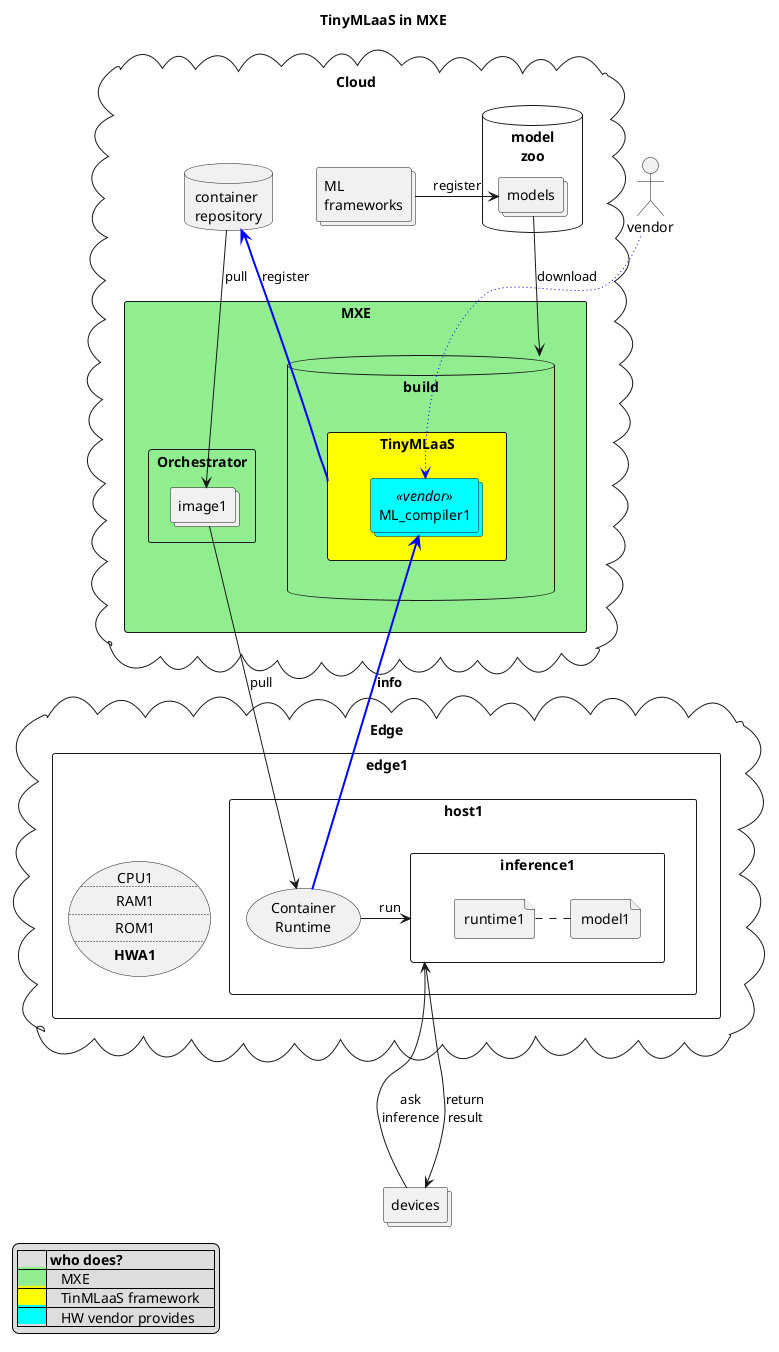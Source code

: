 @startuml

title TinyMLaaS in MXE

actor vendor

cloud Cloud {
        collections "ML\nframeworks" as mlf
        database model\nzoo {
                collections models
        }
        database "container\nrepository" as container_repository
        mlf -left-> models : register

       Rectangle MXE #lightgreen {
		database build {
                	rectangle TinyMLaaS #yellow {
                	        collections ML_compiler1 <<vendor>> #Aqua

				vendor -[#blue,dotted]down-> ML_compiler1
                	}
		}
                rectangle Orchestrator {
                        collections image1
                }
                TinyMLaaS -[#blue,bold]> container_repository : register
	        build <-up- models : download
        }

}

'note top of MXE
'MXE:
'- Build server
'- Orchestrator
'- Container registory?
'end note

cloud Edge {
        container_repository -down-> image1 : pull

        rectangle edge1 {
                rectangle host1 {
                        (Container\nRuntime) as containerd
                        rectangle inference1 {
                                file model1
                                file runtime1
                                runtime1 .right. model1
                        }
                }
                usecase HW1 as "CPU1
                        ..
                        RAM1
                        ..
                        ROM1
                        ..
                        **HWA1**"
        }

        containerd -[#blue,bold]up-> ML_compiler1 : **info**
        image1 -down-> containerd : pull
        containerd -> inference1 : run
}

collections devices

devices -up-> inference1 : ask\ninference
devices <-up-- inference1 : return\nresult


legend left
|= |= who does? |
|<back:lightgreen>        </back>|    MXE    |
|<back:yellow>        </back>|    TinMLaaS framework    |
|<back:aqua>        </back>|    HW vendor provides    |
end legend

@enduml
